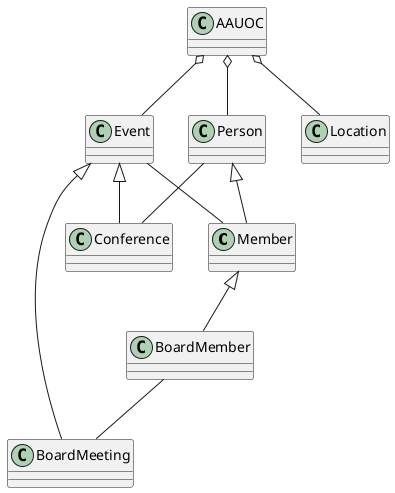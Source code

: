 @startuml
'https://plantuml.com/class-diagram
class Member
class BoardMember
class Event
class Conference
class BoardMeeting
class Location
class Person
class AAUOC
Event <|-- Conference
Event <|-- BoardMeeting
Person <|-- Member
Member <|-- BoardMember
AAUOC o-- Person
AAUOC o-- Location
AAUOC o-- Event
Event -- Member
BoardMember -- BoardMeeting
Person -- Conference



@enduml
